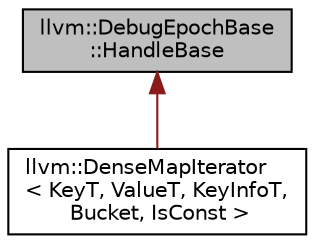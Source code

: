 digraph "llvm::DebugEpochBase::HandleBase"
{
  edge [fontname="Helvetica",fontsize="10",labelfontname="Helvetica",labelfontsize="10"];
  node [fontname="Helvetica",fontsize="10",shape=record];
  Node1 [label="llvm::DebugEpochBase\l::HandleBase",height=0.2,width=0.4,color="black", fillcolor="grey75", style="filled", fontcolor="black"];
  Node1 -> Node2 [dir="back",color="firebrick4",fontsize="10",style="solid",fontname="Helvetica"];
  Node2 [label="llvm::DenseMapIterator\l\< KeyT, ValueT, KeyInfoT,\l Bucket, IsConst \>",height=0.2,width=0.4,color="black", fillcolor="white", style="filled",URL="$classllvm_1_1DenseMapIterator.html"];
}
